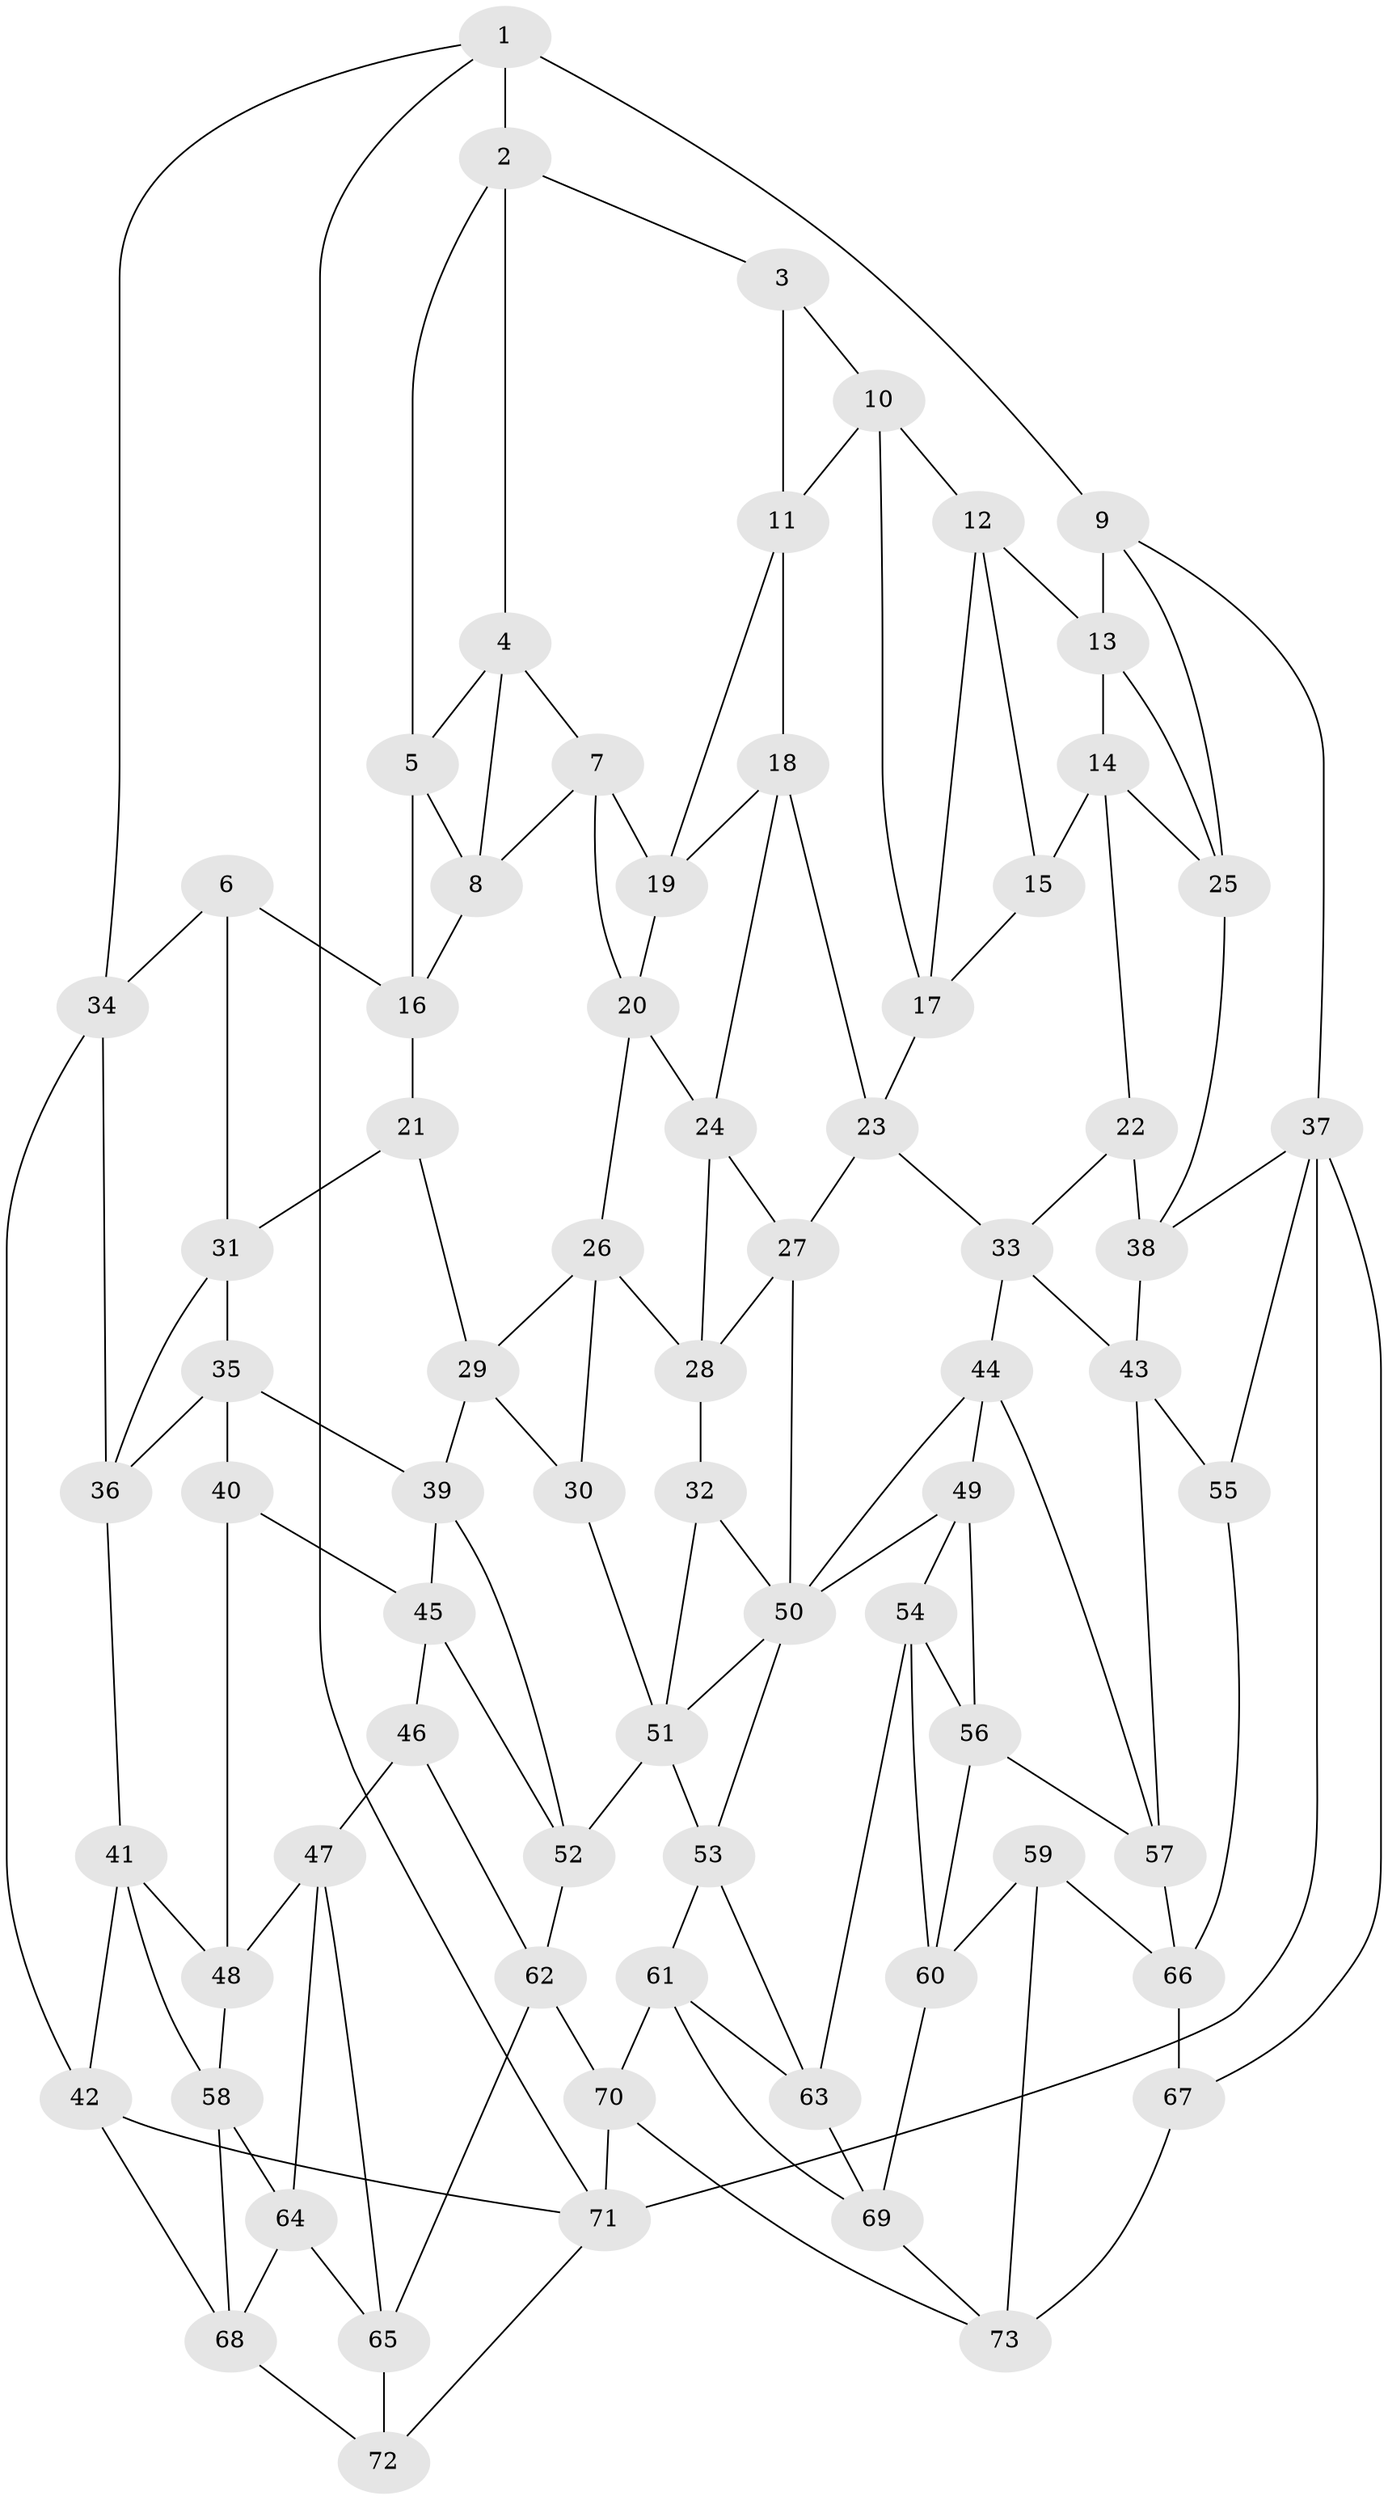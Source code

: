 // original degree distribution, {3: 0.013793103448275862, 5: 0.5793103448275863, 4: 0.21379310344827587, 6: 0.19310344827586207}
// Generated by graph-tools (version 1.1) at 2025/51/03/09/25 03:51:02]
// undirected, 73 vertices, 142 edges
graph export_dot {
graph [start="1"]
  node [color=gray90,style=filled];
  1;
  2;
  3;
  4;
  5;
  6;
  7;
  8;
  9;
  10;
  11;
  12;
  13;
  14;
  15;
  16;
  17;
  18;
  19;
  20;
  21;
  22;
  23;
  24;
  25;
  26;
  27;
  28;
  29;
  30;
  31;
  32;
  33;
  34;
  35;
  36;
  37;
  38;
  39;
  40;
  41;
  42;
  43;
  44;
  45;
  46;
  47;
  48;
  49;
  50;
  51;
  52;
  53;
  54;
  55;
  56;
  57;
  58;
  59;
  60;
  61;
  62;
  63;
  64;
  65;
  66;
  67;
  68;
  69;
  70;
  71;
  72;
  73;
  1 -- 2 [weight=1.0];
  1 -- 9 [weight=2.0];
  1 -- 34 [weight=1.0];
  1 -- 71 [weight=1.0];
  2 -- 3 [weight=1.0];
  2 -- 4 [weight=1.0];
  2 -- 5 [weight=1.0];
  3 -- 10 [weight=1.0];
  3 -- 11 [weight=1.0];
  4 -- 5 [weight=1.0];
  4 -- 7 [weight=1.0];
  4 -- 8 [weight=1.0];
  5 -- 8 [weight=1.0];
  5 -- 16 [weight=1.0];
  6 -- 16 [weight=1.0];
  6 -- 31 [weight=1.0];
  6 -- 34 [weight=1.0];
  7 -- 8 [weight=1.0];
  7 -- 19 [weight=1.0];
  7 -- 20 [weight=1.0];
  8 -- 16 [weight=1.0];
  9 -- 13 [weight=1.0];
  9 -- 25 [weight=1.0];
  9 -- 37 [weight=1.0];
  10 -- 11 [weight=1.0];
  10 -- 12 [weight=1.0];
  10 -- 17 [weight=1.0];
  11 -- 18 [weight=1.0];
  11 -- 19 [weight=1.0];
  12 -- 13 [weight=1.0];
  12 -- 15 [weight=1.0];
  12 -- 17 [weight=1.0];
  13 -- 14 [weight=1.0];
  13 -- 25 [weight=1.0];
  14 -- 15 [weight=1.0];
  14 -- 22 [weight=1.0];
  14 -- 25 [weight=1.0];
  15 -- 17 [weight=1.0];
  16 -- 21 [weight=1.0];
  17 -- 23 [weight=1.0];
  18 -- 19 [weight=1.0];
  18 -- 23 [weight=1.0];
  18 -- 24 [weight=1.0];
  19 -- 20 [weight=1.0];
  20 -- 24 [weight=1.0];
  20 -- 26 [weight=1.0];
  21 -- 29 [weight=1.0];
  21 -- 31 [weight=1.0];
  22 -- 33 [weight=1.0];
  22 -- 38 [weight=1.0];
  23 -- 27 [weight=1.0];
  23 -- 33 [weight=1.0];
  24 -- 27 [weight=1.0];
  24 -- 28 [weight=1.0];
  25 -- 38 [weight=1.0];
  26 -- 28 [weight=1.0];
  26 -- 29 [weight=1.0];
  26 -- 30 [weight=1.0];
  27 -- 28 [weight=1.0];
  27 -- 50 [weight=1.0];
  28 -- 32 [weight=1.0];
  29 -- 30 [weight=1.0];
  29 -- 39 [weight=1.0];
  30 -- 51 [weight=1.0];
  31 -- 35 [weight=1.0];
  31 -- 36 [weight=1.0];
  32 -- 50 [weight=1.0];
  32 -- 51 [weight=1.0];
  33 -- 43 [weight=1.0];
  33 -- 44 [weight=1.0];
  34 -- 36 [weight=1.0];
  34 -- 42 [weight=1.0];
  35 -- 36 [weight=1.0];
  35 -- 39 [weight=1.0];
  35 -- 40 [weight=1.0];
  36 -- 41 [weight=1.0];
  37 -- 38 [weight=1.0];
  37 -- 55 [weight=1.0];
  37 -- 67 [weight=1.0];
  37 -- 71 [weight=1.0];
  38 -- 43 [weight=1.0];
  39 -- 45 [weight=1.0];
  39 -- 52 [weight=1.0];
  40 -- 45 [weight=1.0];
  40 -- 48 [weight=1.0];
  41 -- 42 [weight=1.0];
  41 -- 48 [weight=1.0];
  41 -- 58 [weight=1.0];
  42 -- 68 [weight=1.0];
  42 -- 71 [weight=1.0];
  43 -- 55 [weight=1.0];
  43 -- 57 [weight=1.0];
  44 -- 49 [weight=1.0];
  44 -- 50 [weight=1.0];
  44 -- 57 [weight=1.0];
  45 -- 46 [weight=1.0];
  45 -- 52 [weight=1.0];
  46 -- 47 [weight=1.0];
  46 -- 62 [weight=1.0];
  47 -- 48 [weight=1.0];
  47 -- 64 [weight=1.0];
  47 -- 65 [weight=1.0];
  48 -- 58 [weight=1.0];
  49 -- 50 [weight=1.0];
  49 -- 54 [weight=1.0];
  49 -- 56 [weight=1.0];
  50 -- 51 [weight=1.0];
  50 -- 53 [weight=1.0];
  51 -- 52 [weight=2.0];
  51 -- 53 [weight=1.0];
  52 -- 62 [weight=1.0];
  53 -- 61 [weight=1.0];
  53 -- 63 [weight=1.0];
  54 -- 56 [weight=1.0];
  54 -- 60 [weight=1.0];
  54 -- 63 [weight=1.0];
  55 -- 66 [weight=1.0];
  56 -- 57 [weight=1.0];
  56 -- 60 [weight=1.0];
  57 -- 66 [weight=1.0];
  58 -- 64 [weight=1.0];
  58 -- 68 [weight=1.0];
  59 -- 60 [weight=1.0];
  59 -- 66 [weight=1.0];
  59 -- 73 [weight=1.0];
  60 -- 69 [weight=1.0];
  61 -- 63 [weight=1.0];
  61 -- 69 [weight=1.0];
  61 -- 70 [weight=1.0];
  62 -- 65 [weight=1.0];
  62 -- 70 [weight=1.0];
  63 -- 69 [weight=1.0];
  64 -- 65 [weight=1.0];
  64 -- 68 [weight=1.0];
  65 -- 72 [weight=1.0];
  66 -- 67 [weight=1.0];
  67 -- 73 [weight=1.0];
  68 -- 72 [weight=1.0];
  69 -- 73 [weight=1.0];
  70 -- 71 [weight=1.0];
  70 -- 73 [weight=1.0];
  71 -- 72 [weight=1.0];
}
